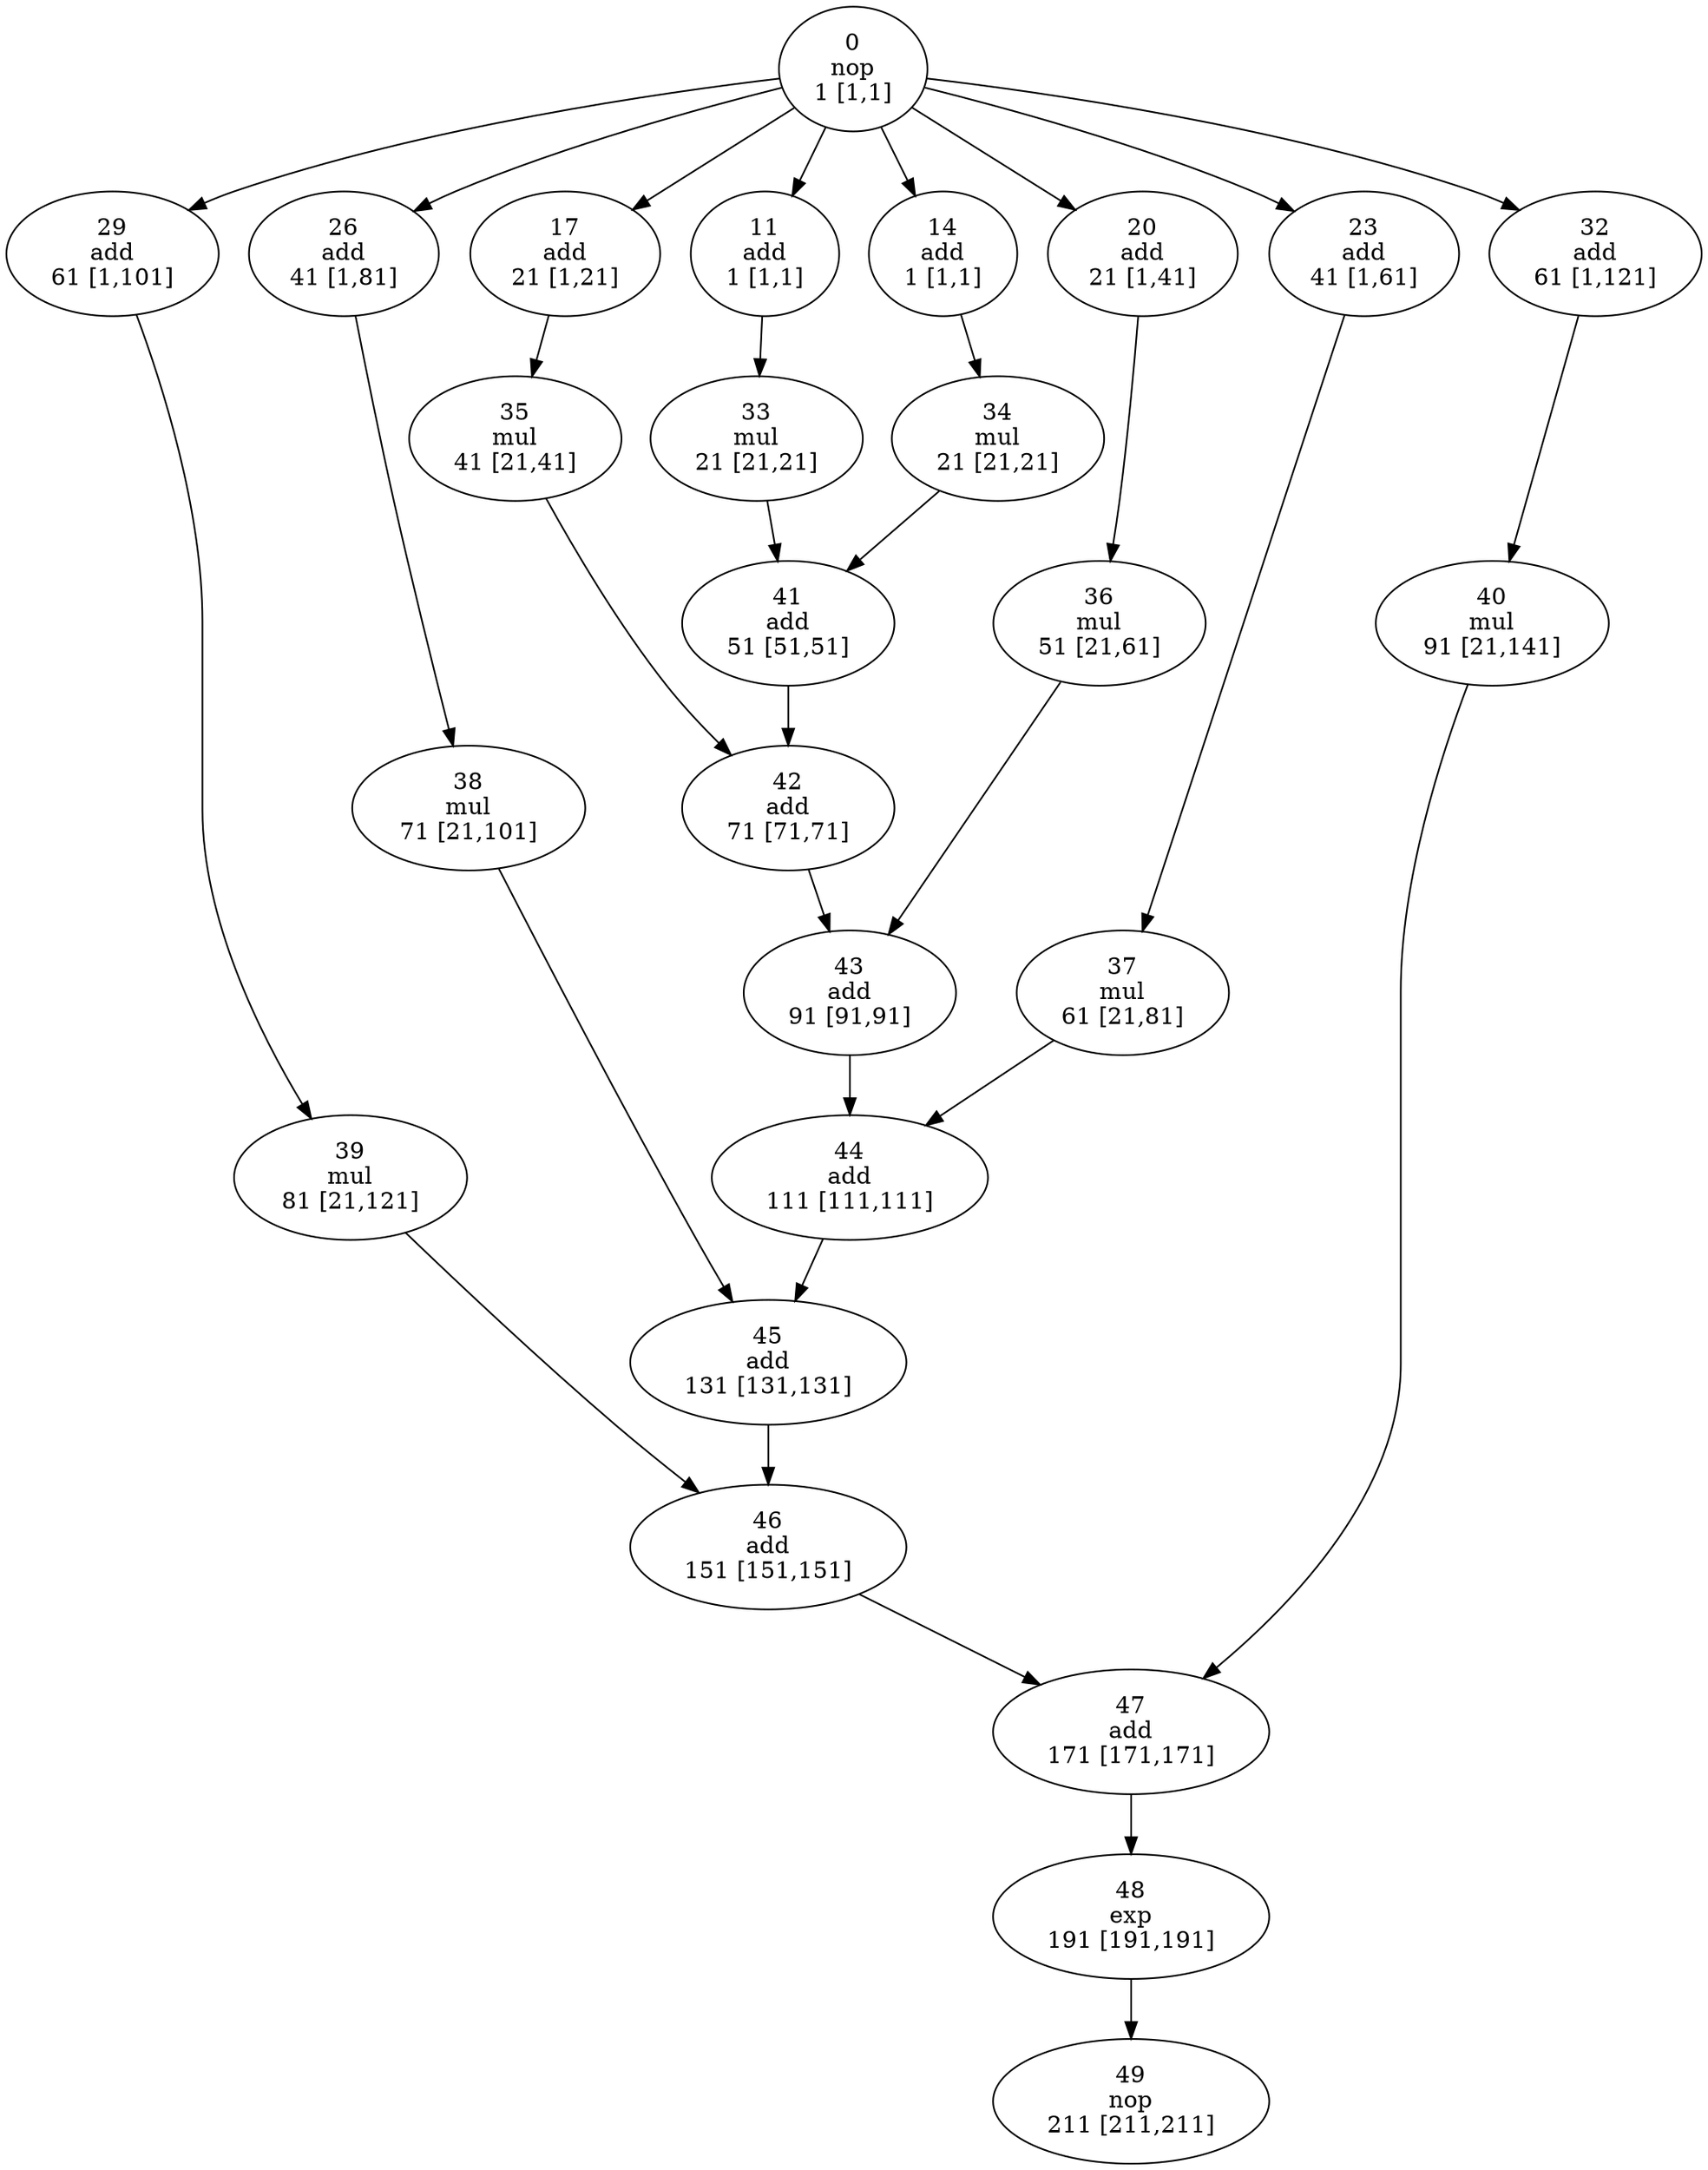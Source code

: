 strict digraph "fir1" {
node [fontcolor=black, style=empty];

42 [scheduled=1, delay=20, tl=71, area=2, time_step=71, ts=71, label="42\nadd\n71 [71,71]"];
43 [scheduled=1, delay=20, tl=91, area=2, time_step=91, ts=91, label="43\nadd\n91 [91,91]"];
26 [scheduled=1, delay=20, tl=81, area=2, time_step=41, ts=1, label="26\nadd\n41 [1,81]"];
20 [scheduled=1, delay=20, tl=41, area=2, time_step=21, ts=1, label="20\nadd\n21 [1,41]"];
48 [scheduled=1, delay=20, tl=191, area=2, time_step=191, ts=191, label="48\nexp\n191 [191,191]"];
23 [scheduled=1, delay=20, tl=61, area=2, time_step=41, ts=1, label="23\nadd\n41 [1,61]"];
46 [scheduled=1, delay=20, tl=151, area=2, time_step=151, ts=151, label="46\nadd\n151 [151,151]"];
47 [scheduled=1, delay=20, tl=171, area=2, time_step=171, ts=171, label="47\nadd\n171 [171,171]"];
44 [scheduled=1, delay=20, tl=111, area=2, time_step=111, ts=111, label="44\nadd\n111 [111,111]"];
45 [scheduled=1, delay=20, tl=131, area=2, time_step=131, ts=131, label="45\nadd\n131 [131,131]"];
29 [scheduled=1, delay=20, tl=101, area=2, time_step=61, ts=1, label="29\nadd\n61 [1,101]"];
40 [scheduled=1, delay=30, tl=141, area=17, time_step=91, ts=21, label="40\nmul\n91 [21,141]"];
41 [scheduled=1, delay=20, tl=51, area=2, time_step=51, ts=51, label="41\nadd\n51 [51,51]"];
0 [scheduled=1, delay=0, tl=1, area=0, time_step=1, ts=1, label="0\nnop\n1 [1,1]"];
39 [scheduled=1, delay=30, tl=121, area=17, time_step=81, ts=21, label="39\nmul\n81 [21,121]"];
38 [scheduled=1, delay=30, tl=101, area=17, time_step=71, ts=21, label="38\nmul\n71 [21,101]"];
11 [scheduled=1, delay=20, tl=1, area=2, time_step=1, ts=1, label="11\nadd\n1 [1,1]"];
14 [scheduled=1, delay=20, tl=1, area=2, time_step=1, ts=1, label="14\nadd\n1 [1,1]"];
17 [scheduled=1, delay=20, tl=21, area=2, time_step=21, ts=1, label="17\nadd\n21 [1,21]"];
49 [scheduled=1, delay=0, tl=211, area=0, time_step=211, ts=211, label="49\nnop\n211 [211,211]"];
37 [scheduled=1, delay=30, tl=81, area=17, time_step=61, ts=21, label="37\nmul\n61 [21,81]"];
36 [scheduled=1, delay=30, tl=61, area=17, time_step=51, ts=21, label="36\nmul\n51 [21,61]"];
35 [scheduled=1, delay=30, tl=41, area=17, time_step=41, ts=21, label="35\nmul\n41 [21,41]"];
34 [scheduled=1, delay=30, tl=21, area=17, time_step=21, ts=21, label="34\nmul\n21 [21,21]"];
33 [scheduled=1, delay=30, tl=21, area=17, time_step=21, ts=21, label="33\nmul\n21 [21,21]"];
32 [scheduled=1, delay=20, tl=121, area=2, time_step=61, ts=1, label="32\nadd\n61 [1,121]"];
42 -> 43  [name=34];
43 -> 44  [name=35];
26 -> 38  [name=18];
20 -> 36  [name=12];
48 -> 49;
23 -> 37  [name=15];
46 -> 47  [name=38];
47 -> 48  [name=39];
44 -> 45  [name=36];
45 -> 46  [name=37];
29 -> 39  [name=21];
40 -> 47  [name=32];
41 -> 42  [name=33];
0 -> 11;
0 -> 26;
0 -> 20;
0 -> 14;
0 -> 17;
0 -> 23;
0 -> 32;
0 -> 29;
39 -> 46  [name=31];
38 -> 45  [name=30];
11 -> 33  [name=3];
14 -> 34  [name=6];
17 -> 35  [name=9];
37 -> 44  [name=29];
36 -> 43  [name=28];
35 -> 42  [name=27];
34 -> 41  [name=26];
33 -> 41  [name=25];
32 -> 40  [name=24];
}
